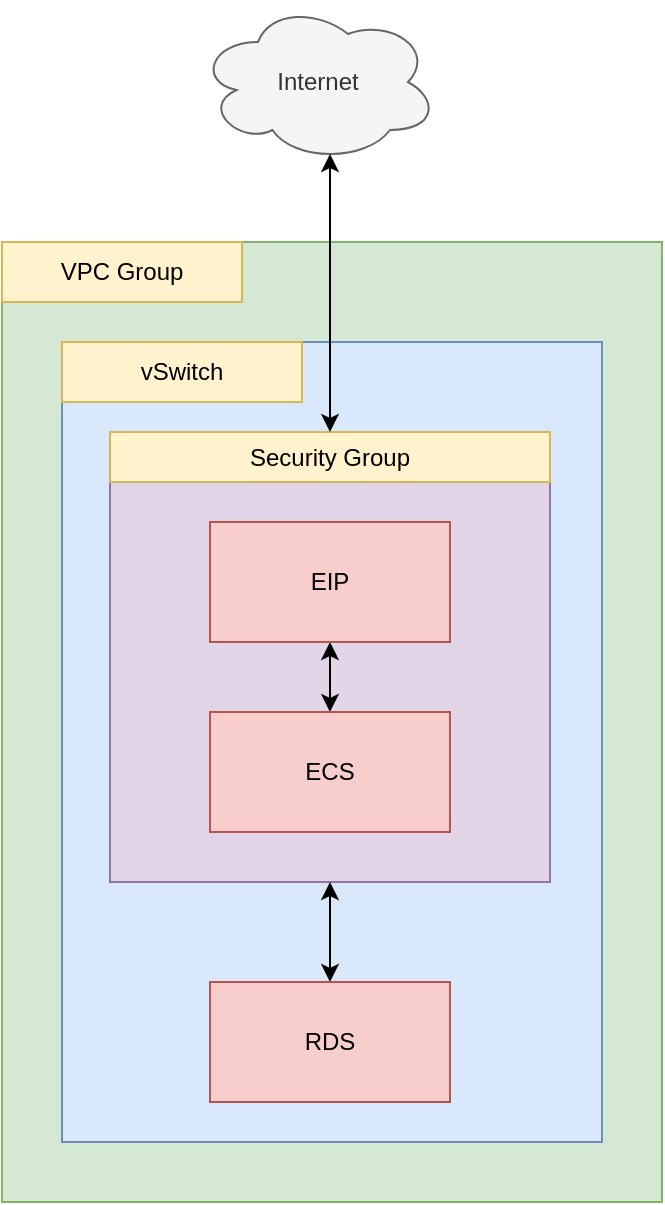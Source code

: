 <mxfile version="10.5.9" type="device"><diagram id="5uEDyOhloOiY_o4nun4k" name="Page-1"><mxGraphModel dx="898" dy="1678" grid="1" gridSize="10" guides="1" tooltips="1" connect="1" arrows="1" fold="1" page="1" pageScale="1" pageWidth="850" pageHeight="1100" math="0" shadow="0"><root><mxCell id="0"/><mxCell id="1" parent="0"/><mxCell id="TTLQxLoEogKZsVetUaYJ-1" value="" style="rounded=0;whiteSpace=wrap;html=1;fillColor=#d5e8d4;strokeColor=#82b366;" vertex="1" parent="1"><mxGeometry x="20" y="10" width="330" height="480" as="geometry"/></mxCell><mxCell id="TTLQxLoEogKZsVetUaYJ-2" value="VPC Group" style="rounded=0;whiteSpace=wrap;html=1;fillColor=#fff2cc;strokeColor=#d6b656;" vertex="1" parent="1"><mxGeometry x="20" y="10" width="120" height="30" as="geometry"/></mxCell><mxCell id="TTLQxLoEogKZsVetUaYJ-9" value="Internet" style="ellipse;shape=cloud;whiteSpace=wrap;html=1;fillColor=#f5f5f5;strokeColor=#666666;fontColor=#333333;" vertex="1" parent="1"><mxGeometry x="118" y="-110" width="120" height="80" as="geometry"/></mxCell><mxCell id="TTLQxLoEogKZsVetUaYJ-13" value="" style="rounded=0;whiteSpace=wrap;html=1;fillColor=#dae8fc;strokeColor=#6c8ebf;" vertex="1" parent="1"><mxGeometry x="50" y="60" width="270" height="400" as="geometry"/></mxCell><mxCell id="TTLQxLoEogKZsVetUaYJ-5" value="" style="rounded=0;whiteSpace=wrap;html=1;fillColor=#e1d5e7;strokeColor=#9673a6;" vertex="1" parent="1"><mxGeometry x="74" y="105" width="220" height="225" as="geometry"/></mxCell><mxCell id="TTLQxLoEogKZsVetUaYJ-8" style="edgeStyle=orthogonalEdgeStyle;rounded=0;orthogonalLoop=1;jettySize=auto;html=1;exitX=0.5;exitY=0;exitDx=0;exitDy=0;startArrow=classic;startFill=1;" edge="1" parent="1" source="TTLQxLoEogKZsVetUaYJ-4" target="TTLQxLoEogKZsVetUaYJ-3"><mxGeometry relative="1" as="geometry"/></mxCell><mxCell id="TTLQxLoEogKZsVetUaYJ-4" value="ECS" style="rounded=0;whiteSpace=wrap;html=1;fillColor=#f8cecc;strokeColor=#b85450;" vertex="1" parent="1"><mxGeometry x="124" y="245" width="120" height="60" as="geometry"/></mxCell><mxCell id="TTLQxLoEogKZsVetUaYJ-3" value="EIP" style="rounded=0;whiteSpace=wrap;html=1;fillColor=#f8cecc;strokeColor=#b85450;" vertex="1" parent="1"><mxGeometry x="124" y="150" width="120" height="60" as="geometry"/></mxCell><mxCell id="TTLQxLoEogKZsVetUaYJ-7" style="edgeStyle=orthogonalEdgeStyle;rounded=0;orthogonalLoop=1;jettySize=auto;html=1;exitX=0.5;exitY=0;exitDx=0;exitDy=0;entryX=0.5;entryY=1;entryDx=0;entryDy=0;startArrow=classic;startFill=1;" edge="1" parent="1" source="TTLQxLoEogKZsVetUaYJ-6" target="TTLQxLoEogKZsVetUaYJ-5"><mxGeometry relative="1" as="geometry"/></mxCell><mxCell id="TTLQxLoEogKZsVetUaYJ-6" value="RDS" style="rounded=0;whiteSpace=wrap;html=1;fillColor=#f8cecc;strokeColor=#b85450;" vertex="1" parent="1"><mxGeometry x="124" y="380" width="120" height="60" as="geometry"/></mxCell><mxCell id="TTLQxLoEogKZsVetUaYJ-12" value="Security Group" style="rounded=0;whiteSpace=wrap;html=1;fillColor=#fff2cc;strokeColor=#d6b656;" vertex="1" parent="1"><mxGeometry x="74" y="105" width="220" height="25" as="geometry"/></mxCell><mxCell id="TTLQxLoEogKZsVetUaYJ-14" value="vSwitch" style="rounded=0;whiteSpace=wrap;html=1;fillColor=#fff2cc;strokeColor=#d6b656;" vertex="1" parent="1"><mxGeometry x="50" y="60" width="120" height="30" as="geometry"/></mxCell><mxCell id="TTLQxLoEogKZsVetUaYJ-15" style="edgeStyle=orthogonalEdgeStyle;rounded=0;orthogonalLoop=1;jettySize=auto;html=1;exitX=0.55;exitY=0.95;exitDx=0;exitDy=0;exitPerimeter=0;entryX=0.5;entryY=0;entryDx=0;entryDy=0;startArrow=classic;startFill=1;" edge="1" parent="1" source="TTLQxLoEogKZsVetUaYJ-9" target="TTLQxLoEogKZsVetUaYJ-12"><mxGeometry relative="1" as="geometry"/></mxCell></root></mxGraphModel></diagram></mxfile>